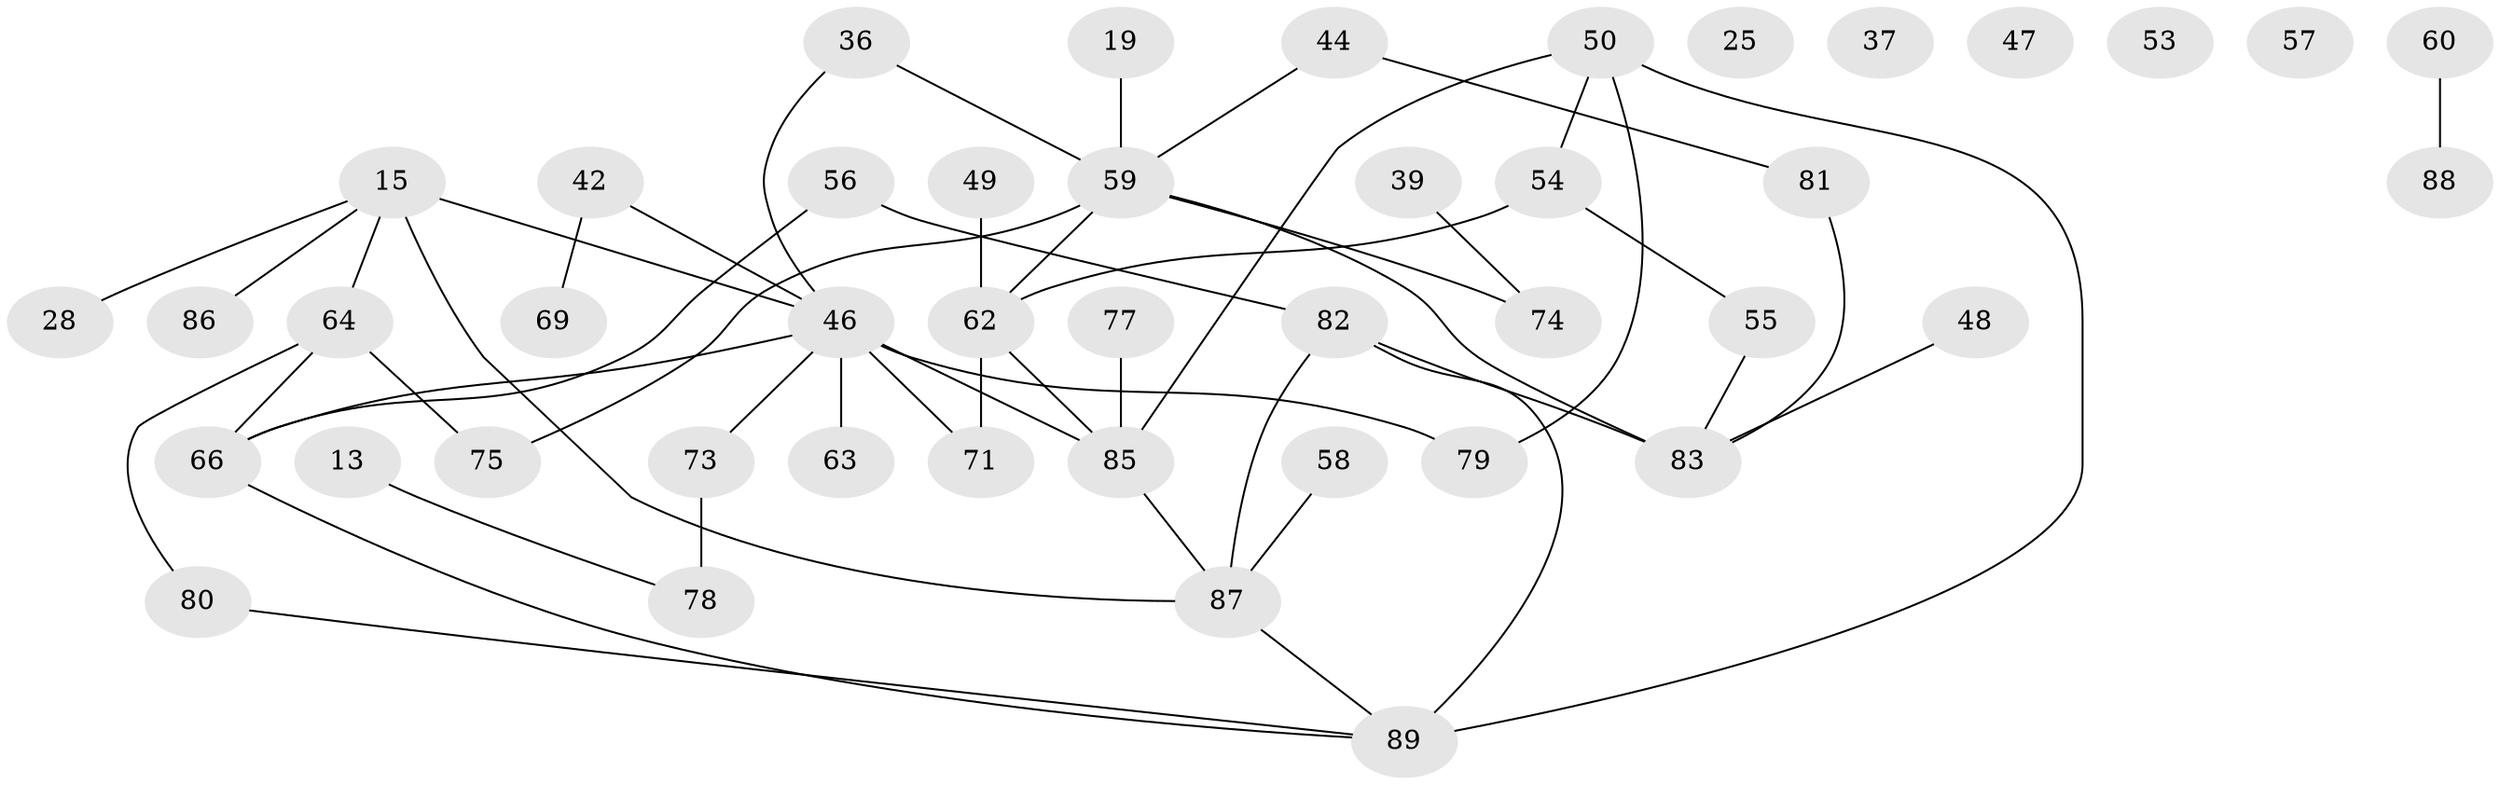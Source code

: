// original degree distribution, {6: 0.033707865168539325, 3: 0.2808988764044944, 4: 0.056179775280898875, 2: 0.2247191011235955, 1: 0.2696629213483146, 5: 0.07865168539325842, 0: 0.056179775280898875}
// Generated by graph-tools (version 1.1) at 2025/39/03/09/25 04:39:55]
// undirected, 44 vertices, 52 edges
graph export_dot {
graph [start="1"]
  node [color=gray90,style=filled];
  13;
  15;
  19;
  25;
  28 [super="+23"];
  36;
  37;
  39;
  42;
  44;
  46 [super="+3+27+45"];
  47;
  48;
  49;
  50;
  53;
  54 [super="+31"];
  55;
  56 [super="+29"];
  57;
  58;
  59 [super="+33"];
  60;
  62 [super="+24+1"];
  63 [super="+21+30"];
  64 [super="+32"];
  66;
  69;
  71 [super="+22"];
  73 [super="+9"];
  74;
  75;
  77;
  78 [super="+43"];
  79 [super="+20+51+70"];
  80;
  81;
  82 [super="+11+26+76+40"];
  83 [super="+6"];
  85 [super="+84"];
  86;
  87 [super="+65+38"];
  88;
  89 [super="+8+68"];
  13 -- 78;
  15 -- 28;
  15 -- 86;
  15 -- 46 [weight=2];
  15 -- 64;
  15 -- 87;
  19 -- 59;
  36 -- 59;
  36 -- 46;
  39 -- 74;
  42 -- 69;
  42 -- 46;
  44 -- 81;
  44 -- 59;
  46 -- 66;
  46 -- 73 [weight=2];
  46 -- 71;
  46 -- 63;
  46 -- 79;
  46 -- 85;
  48 -- 83;
  49 -- 62;
  50 -- 54 [weight=2];
  50 -- 89 [weight=2];
  50 -- 79;
  50 -- 85;
  54 -- 55;
  54 -- 62;
  55 -- 83;
  56 -- 66;
  56 -- 82;
  58 -- 87;
  59 -- 75;
  59 -- 83 [weight=2];
  59 -- 74;
  59 -- 62;
  60 -- 88;
  62 -- 71 [weight=3];
  62 -- 85;
  64 -- 80;
  64 -- 66;
  64 -- 75;
  66 -- 89;
  73 -- 78 [weight=2];
  77 -- 85;
  80 -- 89;
  81 -- 83;
  82 -- 87;
  82 -- 89;
  82 -- 83 [weight=2];
  85 -- 87;
  87 -- 89;
}
